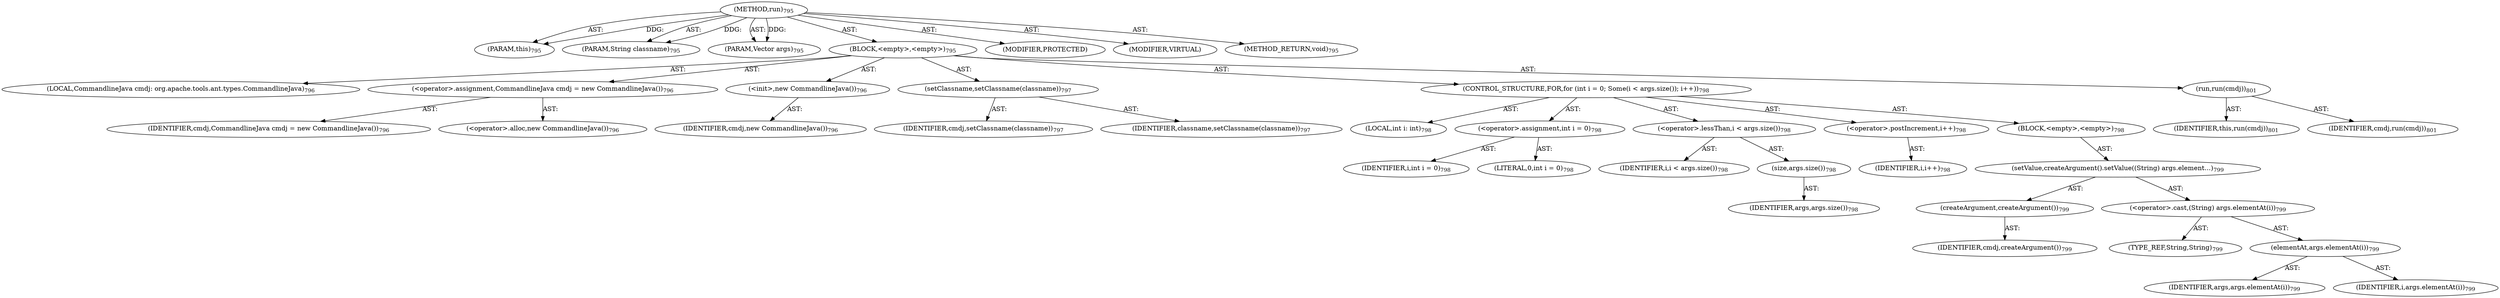 digraph "run" {  
"111669149740" [label = <(METHOD,run)<SUB>795</SUB>> ]
"115964117009" [label = <(PARAM,this)<SUB>795</SUB>> ]
"115964117077" [label = <(PARAM,String classname)<SUB>795</SUB>> ]
"115964117078" [label = <(PARAM,Vector args)<SUB>795</SUB>> ]
"25769803900" [label = <(BLOCK,&lt;empty&gt;,&lt;empty&gt;)<SUB>795</SUB>> ]
"94489280541" [label = <(LOCAL,CommandlineJava cmdj: org.apache.tools.ant.types.CommandlineJava)<SUB>796</SUB>> ]
"30064771532" [label = <(&lt;operator&gt;.assignment,CommandlineJava cmdj = new CommandlineJava())<SUB>796</SUB>> ]
"68719477081" [label = <(IDENTIFIER,cmdj,CommandlineJava cmdj = new CommandlineJava())<SUB>796</SUB>> ]
"30064771533" [label = <(&lt;operator&gt;.alloc,new CommandlineJava())<SUB>796</SUB>> ]
"30064771534" [label = <(&lt;init&gt;,new CommandlineJava())<SUB>796</SUB>> ]
"68719477082" [label = <(IDENTIFIER,cmdj,new CommandlineJava())<SUB>796</SUB>> ]
"30064771535" [label = <(setClassname,setClassname(classname))<SUB>797</SUB>> ]
"68719477083" [label = <(IDENTIFIER,cmdj,setClassname(classname))<SUB>797</SUB>> ]
"68719477084" [label = <(IDENTIFIER,classname,setClassname(classname))<SUB>797</SUB>> ]
"47244640320" [label = <(CONTROL_STRUCTURE,FOR,for (int i = 0; Some(i &lt; args.size()); i++))<SUB>798</SUB>> ]
"94489280542" [label = <(LOCAL,int i: int)<SUB>798</SUB>> ]
"30064771536" [label = <(&lt;operator&gt;.assignment,int i = 0)<SUB>798</SUB>> ]
"68719477085" [label = <(IDENTIFIER,i,int i = 0)<SUB>798</SUB>> ]
"90194313297" [label = <(LITERAL,0,int i = 0)<SUB>798</SUB>> ]
"30064771537" [label = <(&lt;operator&gt;.lessThan,i &lt; args.size())<SUB>798</SUB>> ]
"68719477086" [label = <(IDENTIFIER,i,i &lt; args.size())<SUB>798</SUB>> ]
"30064771538" [label = <(size,args.size())<SUB>798</SUB>> ]
"68719477087" [label = <(IDENTIFIER,args,args.size())<SUB>798</SUB>> ]
"30064771539" [label = <(&lt;operator&gt;.postIncrement,i++)<SUB>798</SUB>> ]
"68719477088" [label = <(IDENTIFIER,i,i++)<SUB>798</SUB>> ]
"25769803901" [label = <(BLOCK,&lt;empty&gt;,&lt;empty&gt;)<SUB>798</SUB>> ]
"30064771540" [label = <(setValue,createArgument().setValue((String) args.element...)<SUB>799</SUB>> ]
"30064771541" [label = <(createArgument,createArgument())<SUB>799</SUB>> ]
"68719477089" [label = <(IDENTIFIER,cmdj,createArgument())<SUB>799</SUB>> ]
"30064771542" [label = <(&lt;operator&gt;.cast,(String) args.elementAt(i))<SUB>799</SUB>> ]
"180388626432" [label = <(TYPE_REF,String,String)<SUB>799</SUB>> ]
"30064771543" [label = <(elementAt,args.elementAt(i))<SUB>799</SUB>> ]
"68719477090" [label = <(IDENTIFIER,args,args.elementAt(i))<SUB>799</SUB>> ]
"68719477091" [label = <(IDENTIFIER,i,args.elementAt(i))<SUB>799</SUB>> ]
"30064771544" [label = <(run,run(cmdj))<SUB>801</SUB>> ]
"68719476781" [label = <(IDENTIFIER,this,run(cmdj))<SUB>801</SUB>> ]
"68719477092" [label = <(IDENTIFIER,cmdj,run(cmdj))<SUB>801</SUB>> ]
"133143986277" [label = <(MODIFIER,PROTECTED)> ]
"133143986278" [label = <(MODIFIER,VIRTUAL)> ]
"128849018924" [label = <(METHOD_RETURN,void)<SUB>795</SUB>> ]
  "111669149740" -> "115964117009"  [ label = "AST: "] 
  "111669149740" -> "115964117077"  [ label = "AST: "] 
  "111669149740" -> "115964117078"  [ label = "AST: "] 
  "111669149740" -> "25769803900"  [ label = "AST: "] 
  "111669149740" -> "133143986277"  [ label = "AST: "] 
  "111669149740" -> "133143986278"  [ label = "AST: "] 
  "111669149740" -> "128849018924"  [ label = "AST: "] 
  "25769803900" -> "94489280541"  [ label = "AST: "] 
  "25769803900" -> "30064771532"  [ label = "AST: "] 
  "25769803900" -> "30064771534"  [ label = "AST: "] 
  "25769803900" -> "30064771535"  [ label = "AST: "] 
  "25769803900" -> "47244640320"  [ label = "AST: "] 
  "25769803900" -> "30064771544"  [ label = "AST: "] 
  "30064771532" -> "68719477081"  [ label = "AST: "] 
  "30064771532" -> "30064771533"  [ label = "AST: "] 
  "30064771534" -> "68719477082"  [ label = "AST: "] 
  "30064771535" -> "68719477083"  [ label = "AST: "] 
  "30064771535" -> "68719477084"  [ label = "AST: "] 
  "47244640320" -> "94489280542"  [ label = "AST: "] 
  "47244640320" -> "30064771536"  [ label = "AST: "] 
  "47244640320" -> "30064771537"  [ label = "AST: "] 
  "47244640320" -> "30064771539"  [ label = "AST: "] 
  "47244640320" -> "25769803901"  [ label = "AST: "] 
  "30064771536" -> "68719477085"  [ label = "AST: "] 
  "30064771536" -> "90194313297"  [ label = "AST: "] 
  "30064771537" -> "68719477086"  [ label = "AST: "] 
  "30064771537" -> "30064771538"  [ label = "AST: "] 
  "30064771538" -> "68719477087"  [ label = "AST: "] 
  "30064771539" -> "68719477088"  [ label = "AST: "] 
  "25769803901" -> "30064771540"  [ label = "AST: "] 
  "30064771540" -> "30064771541"  [ label = "AST: "] 
  "30064771540" -> "30064771542"  [ label = "AST: "] 
  "30064771541" -> "68719477089"  [ label = "AST: "] 
  "30064771542" -> "180388626432"  [ label = "AST: "] 
  "30064771542" -> "30064771543"  [ label = "AST: "] 
  "30064771543" -> "68719477090"  [ label = "AST: "] 
  "30064771543" -> "68719477091"  [ label = "AST: "] 
  "30064771544" -> "68719476781"  [ label = "AST: "] 
  "30064771544" -> "68719477092"  [ label = "AST: "] 
  "111669149740" -> "115964117009"  [ label = "DDG: "] 
  "111669149740" -> "115964117077"  [ label = "DDG: "] 
  "111669149740" -> "115964117078"  [ label = "DDG: "] 
}

